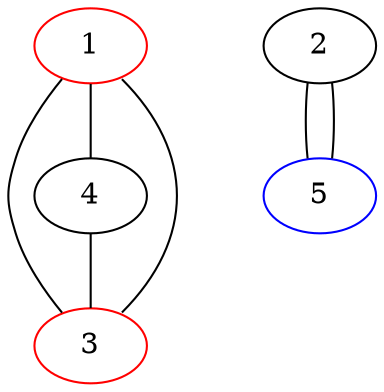 graph {
  1 -- 3 [headport="ne", tailport="se"];
  1 -- 3 [headport="no", tailport="so"];
  1 -- 4;
  4 -- 3;
  2 -- 5;
  2 -- 5;
  1 [color="red"];
  3 [color="red"];
  5 [color="blue"];

}

